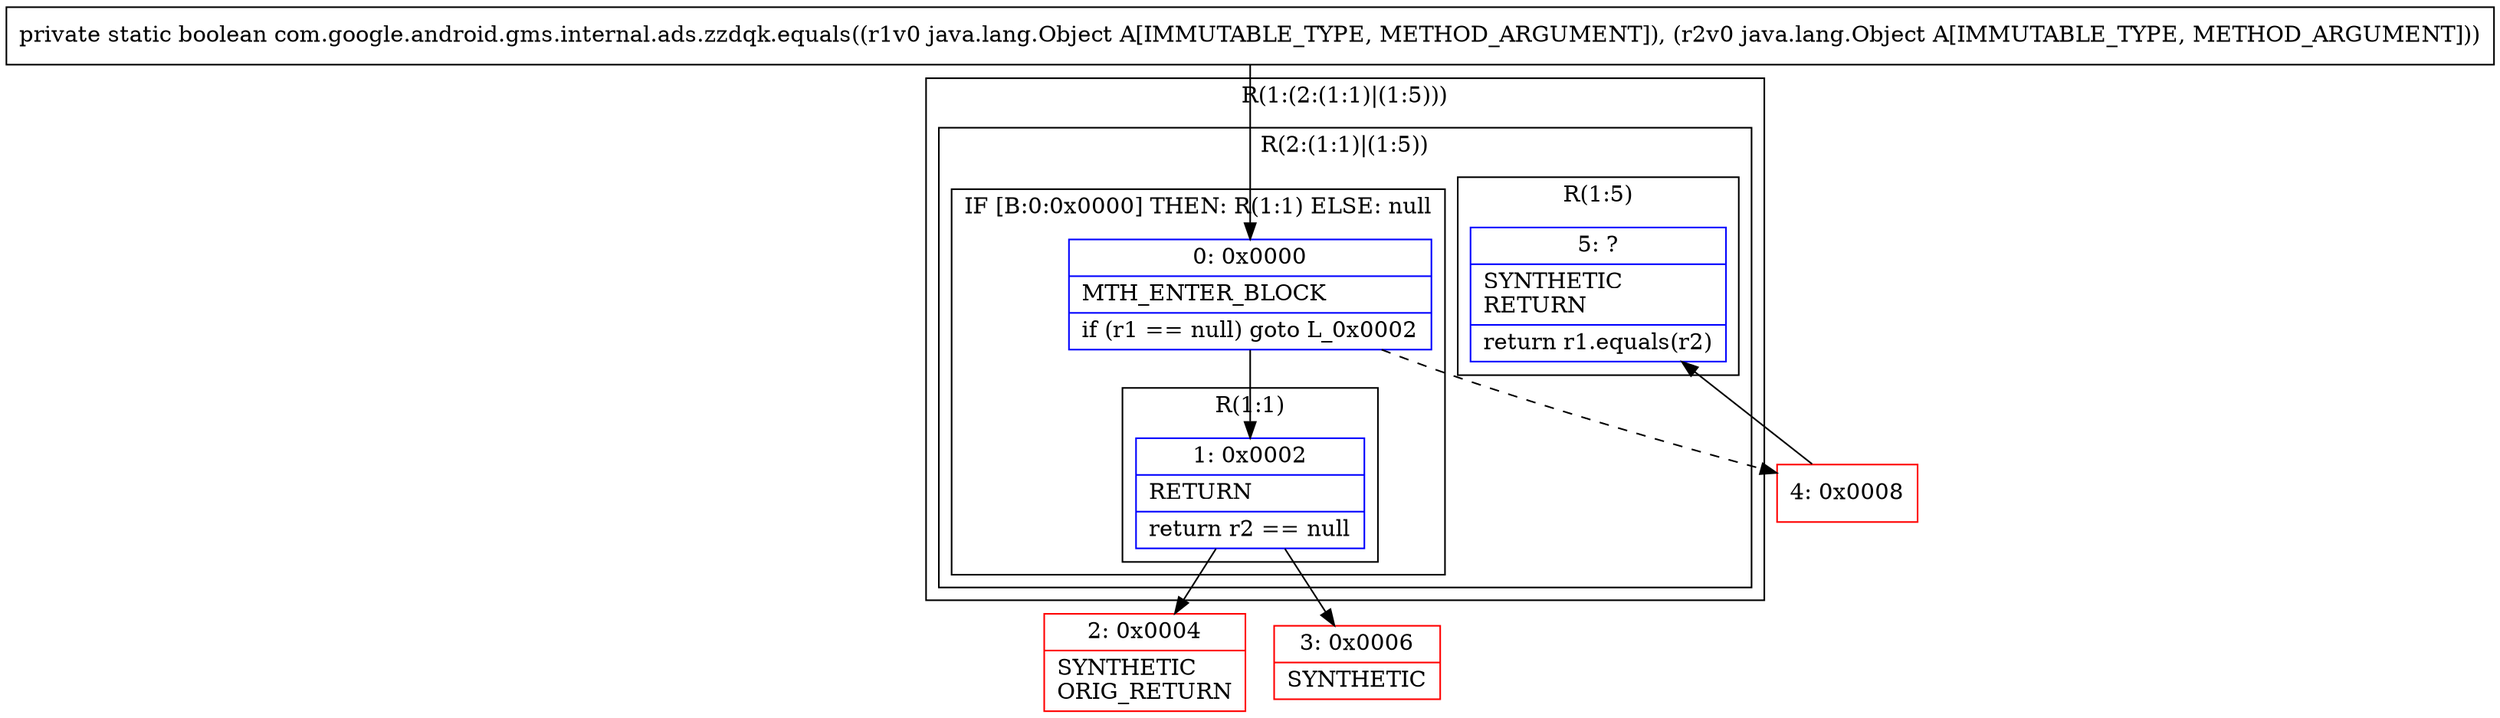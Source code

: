 digraph "CFG forcom.google.android.gms.internal.ads.zzdqk.equals(Ljava\/lang\/Object;Ljava\/lang\/Object;)Z" {
subgraph cluster_Region_1712432727 {
label = "R(1:(2:(1:1)|(1:5)))";
node [shape=record,color=blue];
subgraph cluster_Region_1189454440 {
label = "R(2:(1:1)|(1:5))";
node [shape=record,color=blue];
subgraph cluster_IfRegion_1713842536 {
label = "IF [B:0:0x0000] THEN: R(1:1) ELSE: null";
node [shape=record,color=blue];
Node_0 [shape=record,label="{0\:\ 0x0000|MTH_ENTER_BLOCK\l|if (r1 == null) goto L_0x0002\l}"];
subgraph cluster_Region_275146226 {
label = "R(1:1)";
node [shape=record,color=blue];
Node_1 [shape=record,label="{1\:\ 0x0002|RETURN\l|return r2 == null\l}"];
}
}
subgraph cluster_Region_2075024055 {
label = "R(1:5)";
node [shape=record,color=blue];
Node_5 [shape=record,label="{5\:\ ?|SYNTHETIC\lRETURN\l|return r1.equals(r2)\l}"];
}
}
}
Node_2 [shape=record,color=red,label="{2\:\ 0x0004|SYNTHETIC\lORIG_RETURN\l}"];
Node_3 [shape=record,color=red,label="{3\:\ 0x0006|SYNTHETIC\l}"];
Node_4 [shape=record,color=red,label="{4\:\ 0x0008}"];
MethodNode[shape=record,label="{private static boolean com.google.android.gms.internal.ads.zzdqk.equals((r1v0 java.lang.Object A[IMMUTABLE_TYPE, METHOD_ARGUMENT]), (r2v0 java.lang.Object A[IMMUTABLE_TYPE, METHOD_ARGUMENT])) }"];
MethodNode -> Node_0;
Node_0 -> Node_1;
Node_0 -> Node_4[style=dashed];
Node_1 -> Node_2;
Node_1 -> Node_3;
Node_4 -> Node_5;
}

